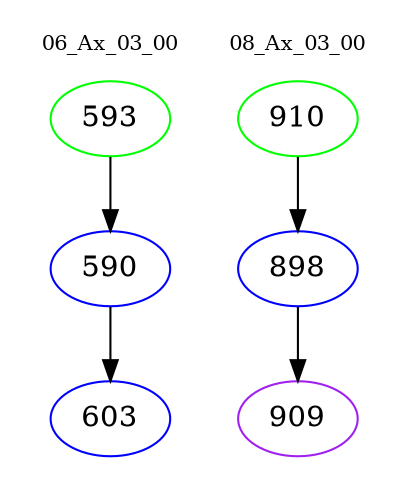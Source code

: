 digraph{
subgraph cluster_0 {
color = white
label = "06_Ax_03_00";
fontsize=10;
T0_593 [label="593", color="green"]
T0_593 -> T0_590 [color="black"]
T0_590 [label="590", color="blue"]
T0_590 -> T0_603 [color="black"]
T0_603 [label="603", color="blue"]
}
subgraph cluster_1 {
color = white
label = "08_Ax_03_00";
fontsize=10;
T1_910 [label="910", color="green"]
T1_910 -> T1_898 [color="black"]
T1_898 [label="898", color="blue"]
T1_898 -> T1_909 [color="black"]
T1_909 [label="909", color="purple"]
}
}
